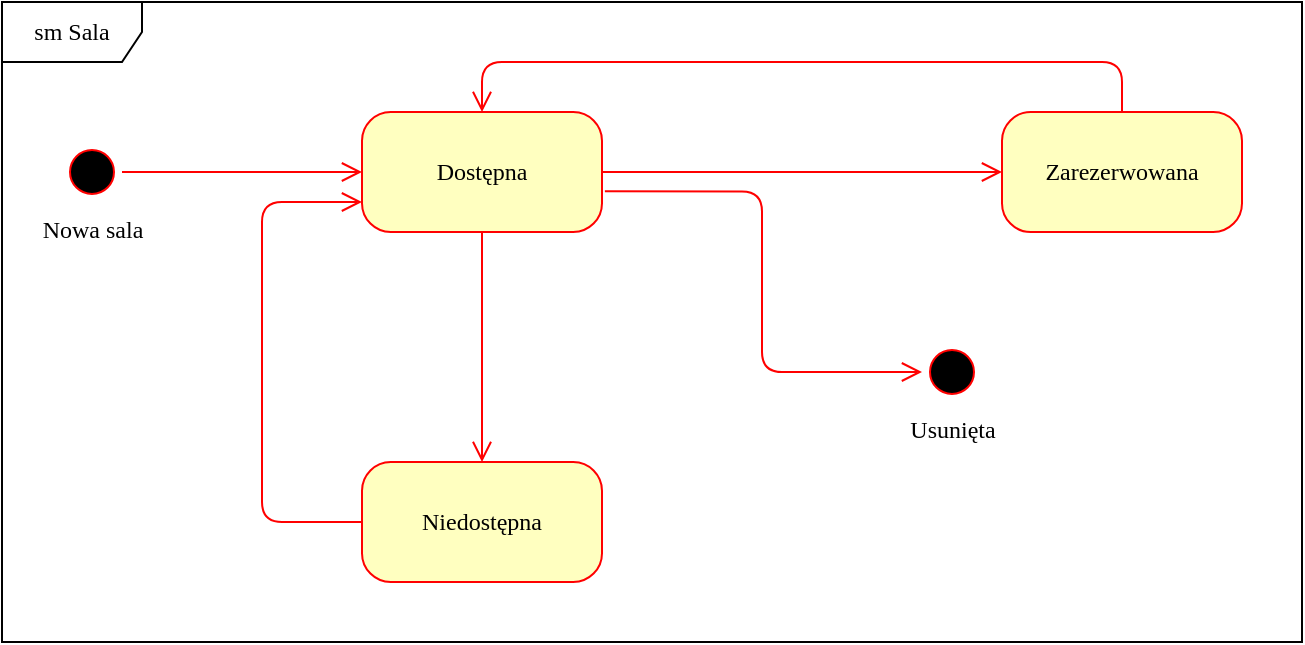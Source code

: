 <mxfile version="10.7.0" type="device"><diagram name="Page-1" id="58cdce13-f638-feb5-8d6f-7d28b1aa9fa0"><mxGraphModel dx="1728" dy="-59" grid="1" gridSize="10" guides="1" tooltips="1" connect="1" arrows="1" fold="1" page="1" pageScale="1" pageWidth="1100" pageHeight="850" background="#ffffff" math="0" shadow="0"><root><mxCell id="0"/><mxCell id="1" parent="0"/><mxCell id="2a3bc250acf0617d-8" value="sm Sala" style="shape=umlFrame;whiteSpace=wrap;html=1;rounded=1;shadow=0;comic=0;labelBackgroundColor=none;strokeColor=#000000;strokeWidth=1;fillColor=#ffffff;fontFamily=Verdana;fontSize=12;fontColor=#000000;align=center;width=70;height=30;" parent="1" vertex="1"><mxGeometry x="290" y="940" width="650" height="320" as="geometry"/></mxCell><mxCell id="0bUcvX7bR1lZ7l2MEeMr-1" value="Nowa sala&lt;br&gt;" style="ellipse;html=1;shape=startState;fillColor=#000000;strokeColor=#ff0000;rounded=1;shadow=0;comic=0;labelBackgroundColor=none;fontFamily=Verdana;fontSize=12;fontColor=#000000;align=center;direction=south;labelPosition=center;verticalLabelPosition=bottom;verticalAlign=top;" vertex="1" parent="1"><mxGeometry x="320" y="1010" width="30" height="30" as="geometry"/></mxCell><mxCell id="0bUcvX7bR1lZ7l2MEeMr-2" style="edgeStyle=orthogonalEdgeStyle;html=1;labelBackgroundColor=none;endArrow=open;endSize=8;strokeColor=#ff0000;fontFamily=Verdana;fontSize=12;align=left;exitX=0.5;exitY=0;exitDx=0;exitDy=0;entryX=0;entryY=0.5;entryDx=0;entryDy=0;" edge="1" parent="1" source="0bUcvX7bR1lZ7l2MEeMr-1" target="0bUcvX7bR1lZ7l2MEeMr-3"><mxGeometry relative="1" as="geometry"><mxPoint x="239.993" y="350.471" as="sourcePoint"/><mxPoint x="460" y="1030" as="targetPoint"/></mxGeometry></mxCell><mxCell id="0bUcvX7bR1lZ7l2MEeMr-3" value="Dostępna" style="rounded=1;whiteSpace=wrap;html=1;arcSize=24;fillColor=#ffffc0;strokeColor=#ff0000;shadow=0;comic=0;labelBackgroundColor=none;fontFamily=Verdana;fontSize=12;fontColor=#000000;align=center;" vertex="1" parent="1"><mxGeometry x="470" y="995" width="120" height="60" as="geometry"/></mxCell><mxCell id="0bUcvX7bR1lZ7l2MEeMr-4" value="Niedostępna" style="rounded=1;whiteSpace=wrap;html=1;arcSize=24;fillColor=#ffffc0;strokeColor=#ff0000;shadow=0;comic=0;labelBackgroundColor=none;fontFamily=Verdana;fontSize=12;fontColor=#000000;align=center;" vertex="1" parent="1"><mxGeometry x="470" y="1170" width="120" height="60" as="geometry"/></mxCell><mxCell id="0bUcvX7bR1lZ7l2MEeMr-5" style="edgeStyle=orthogonalEdgeStyle;html=1;labelBackgroundColor=none;endArrow=open;endSize=8;strokeColor=#ff0000;fontFamily=Verdana;fontSize=12;align=left;entryX=0.5;entryY=0;entryDx=0;entryDy=0;exitX=0.5;exitY=1;exitDx=0;exitDy=0;" edge="1" parent="1" source="0bUcvX7bR1lZ7l2MEeMr-3" target="0bUcvX7bR1lZ7l2MEeMr-4"><mxGeometry relative="1" as="geometry"><mxPoint x="610" y="1100" as="sourcePoint"/><mxPoint x="480.333" y="1034.833" as="targetPoint"/></mxGeometry></mxCell><mxCell id="0bUcvX7bR1lZ7l2MEeMr-6" value="Zarezerwowana" style="rounded=1;whiteSpace=wrap;html=1;arcSize=24;fillColor=#ffffc0;strokeColor=#ff0000;shadow=0;comic=0;labelBackgroundColor=none;fontFamily=Verdana;fontSize=12;fontColor=#000000;align=center;" vertex="1" parent="1"><mxGeometry x="790" y="995" width="120" height="60" as="geometry"/></mxCell><mxCell id="0bUcvX7bR1lZ7l2MEeMr-7" style="edgeStyle=orthogonalEdgeStyle;html=1;labelBackgroundColor=none;endArrow=open;endSize=8;strokeColor=#ff0000;fontFamily=Verdana;fontSize=12;align=left;exitX=1;exitY=0.5;exitDx=0;exitDy=0;entryX=0;entryY=0.5;entryDx=0;entryDy=0;" edge="1" parent="1" source="0bUcvX7bR1lZ7l2MEeMr-3" target="0bUcvX7bR1lZ7l2MEeMr-6"><mxGeometry relative="1" as="geometry"><mxPoint x="569.833" y="1099.833" as="sourcePoint"/><mxPoint x="769.833" y="1099.833" as="targetPoint"/></mxGeometry></mxCell><mxCell id="0bUcvX7bR1lZ7l2MEeMr-8" style="edgeStyle=orthogonalEdgeStyle;html=1;labelBackgroundColor=none;endArrow=open;endSize=8;strokeColor=#ff0000;fontFamily=Verdana;fontSize=12;align=left;exitX=0.5;exitY=0;exitDx=0;exitDy=0;entryX=0.5;entryY=0;entryDx=0;entryDy=0;" edge="1" parent="1" source="0bUcvX7bR1lZ7l2MEeMr-6" target="0bUcvX7bR1lZ7l2MEeMr-3"><mxGeometry relative="1" as="geometry"><mxPoint x="639.833" y="969.833" as="sourcePoint"/><mxPoint x="839.833" y="969.833" as="targetPoint"/><Array as="points"><mxPoint x="850" y="970"/><mxPoint x="530" y="970"/></Array></mxGeometry></mxCell><mxCell id="0bUcvX7bR1lZ7l2MEeMr-9" style="edgeStyle=orthogonalEdgeStyle;html=1;labelBackgroundColor=none;endArrow=open;endSize=8;strokeColor=#ff0000;fontFamily=Verdana;fontSize=12;align=left;exitX=0;exitY=0.5;exitDx=0;exitDy=0;entryX=0;entryY=0.75;entryDx=0;entryDy=0;" edge="1" parent="1" source="0bUcvX7bR1lZ7l2MEeMr-4" target="0bUcvX7bR1lZ7l2MEeMr-3"><mxGeometry relative="1" as="geometry"><mxPoint x="519.833" y="1242.333" as="sourcePoint"/><mxPoint x="199.833" y="1242.333" as="targetPoint"/><Array as="points"><mxPoint x="420" y="1200"/><mxPoint x="420" y="1040"/></Array></mxGeometry></mxCell><mxCell id="0bUcvX7bR1lZ7l2MEeMr-10" value="Usunięta&lt;br&gt;" style="ellipse;html=1;shape=startState;fillColor=#000000;strokeColor=#ff0000;rounded=1;shadow=0;comic=0;labelBackgroundColor=none;fontFamily=Verdana;fontSize=12;fontColor=#000000;align=center;direction=south;labelPosition=center;verticalLabelPosition=bottom;verticalAlign=top;" vertex="1" parent="1"><mxGeometry x="750" y="1110" width="30" height="30" as="geometry"/></mxCell><mxCell id="0bUcvX7bR1lZ7l2MEeMr-11" style="edgeStyle=orthogonalEdgeStyle;html=1;labelBackgroundColor=none;endArrow=open;endSize=8;strokeColor=#ff0000;fontFamily=Verdana;fontSize=12;align=left;exitX=1.012;exitY=0.661;exitDx=0;exitDy=0;entryX=0.5;entryY=1;entryDx=0;entryDy=0;exitPerimeter=0;" edge="1" parent="1" source="0bUcvX7bR1lZ7l2MEeMr-3" target="0bUcvX7bR1lZ7l2MEeMr-10"><mxGeometry relative="1" as="geometry"><mxPoint x="600.333" y="1034.833" as="sourcePoint"/><mxPoint x="800.333" y="1034.833" as="targetPoint"/></mxGeometry></mxCell></root></mxGraphModel></diagram></mxfile>